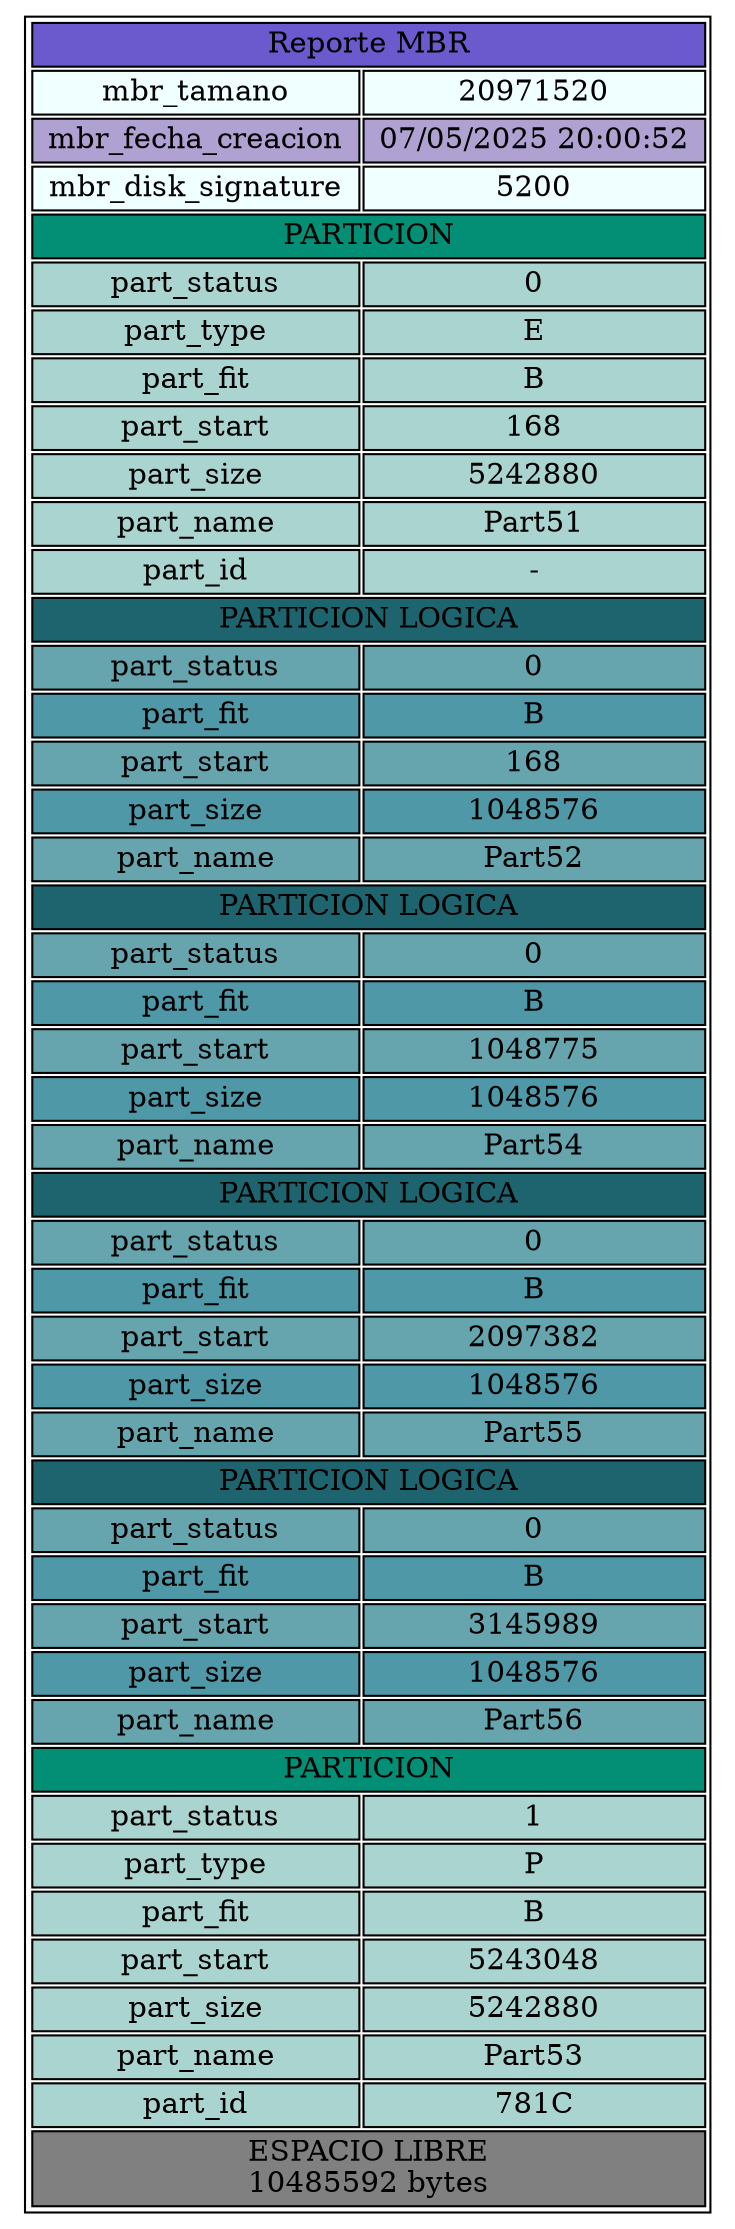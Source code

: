 digraph { 
node [ shape=none ] 
TablaReportNodo [ label = < <table border="1"> 
 <tr>
  <td bgcolor='SlateBlue' COLSPAN="2"> Reporte MBR </td> 
 </tr> 
 <tr>
  <td bgcolor='Azure'> mbr_tamano </td> 
  <td bgcolor='Azure'> 20971520 </td> 
 </tr> 
 <tr>
  <td bgcolor='#AFA1D1'> mbr_fecha_creacion </td> 
  <td bgcolor='#AFA1D1'> 07/05/2025 20:00:52 </td> 
 </tr> 
 <tr>
  <td bgcolor='Azure'> mbr_disk_signature </td> 
  <td bgcolor='Azure'> 5200 </td> 
 </tr>  
 <tr>
 <td bgcolor='#028f76' COLSPAN="2"> PARTICION </td> 
 </tr> 
 <tr>
 <td bgcolor='#aad4cf'> part_status </td> 
 <td bgcolor='#aad4cf'> 0 </td> 
 </tr> 
 <tr>
 <td bgcolor='#aad4cf'> part_type </td> 
 <td bgcolor='#aad4cf'> E </td> 
 </tr> 
 <tr>
 <td bgcolor='#aad4cf'> part_fit </td> 
 <td bgcolor='#aad4cf'> B </td> 
 </tr> 
 <tr>
 <td bgcolor='#aad4cf'> part_start </td> 
 <td bgcolor='#aad4cf'> 168 </td> 
 </tr> 
 <tr>
 <td bgcolor='#aad4cf'> part_size </td> 
 <td bgcolor='#aad4cf'> 5242880 </td> 
 </tr> 
 <tr>
 <td bgcolor='#aad4cf'> part_name </td> 
 <td bgcolor='#aad4cf'> Part51 </td> 
 </tr> 
 <tr>
 <td bgcolor='#aad4cf'> part_id </td> 
 <td bgcolor='#aad4cf'> - </td> 
 </tr> 
 <tr>
 <td bgcolor='#1e646e' COLSPAN="2"> PARTICION LOGICA </td> 
 </tr> 
 <tr>
 <td bgcolor='#66a5ad'> part_status </td> 
 <td bgcolor='#66a5ad'> 0 </td> 
 </tr> 
 <tr>
 <td bgcolor='#4f98a8'> part_fit </td> 
 <td bgcolor='#4f98a8'> B </td> 
 </tr> 
 <tr>
 <td bgcolor='#66a5ad'> part_start </td> 
 <td bgcolor='#66a5ad'> 168 </td> 
 </tr> 
 <tr>
 <td bgcolor='#4f98a8'> part_size </td> 
 <td bgcolor='#4f98a8'> 1048576 </td> 
 </tr> 
 <tr>
 <td bgcolor='#66a5ad'> part_name </td> 
 <td bgcolor='#66a5ad'> Part52 </td> 
 </tr> 
 <tr>
 <td bgcolor='#1e646e' COLSPAN="2"> PARTICION LOGICA </td> 
 </tr> 
 <tr>
 <td bgcolor='#66a5ad'> part_status </td> 
 <td bgcolor='#66a5ad'> 0 </td> 
 </tr> 
 <tr>
 <td bgcolor='#4f98a8'> part_fit </td> 
 <td bgcolor='#4f98a8'> B </td> 
 </tr> 
 <tr>
 <td bgcolor='#66a5ad'> part_start </td> 
 <td bgcolor='#66a5ad'> 1048775 </td> 
 </tr> 
 <tr>
 <td bgcolor='#4f98a8'> part_size </td> 
 <td bgcolor='#4f98a8'> 1048576 </td> 
 </tr> 
 <tr>
 <td bgcolor='#66a5ad'> part_name </td> 
 <td bgcolor='#66a5ad'> Part54 </td> 
 </tr> 
 <tr>
 <td bgcolor='#1e646e' COLSPAN="2"> PARTICION LOGICA </td> 
 </tr> 
 <tr>
 <td bgcolor='#66a5ad'> part_status </td> 
 <td bgcolor='#66a5ad'> 0 </td> 
 </tr> 
 <tr>
 <td bgcolor='#4f98a8'> part_fit </td> 
 <td bgcolor='#4f98a8'> B </td> 
 </tr> 
 <tr>
 <td bgcolor='#66a5ad'> part_start </td> 
 <td bgcolor='#66a5ad'> 2097382 </td> 
 </tr> 
 <tr>
 <td bgcolor='#4f98a8'> part_size </td> 
 <td bgcolor='#4f98a8'> 1048576 </td> 
 </tr> 
 <tr>
 <td bgcolor='#66a5ad'> part_name </td> 
 <td bgcolor='#66a5ad'> Part55 </td> 
 </tr> 
 <tr>
 <td bgcolor='#1e646e' COLSPAN="2"> PARTICION LOGICA </td> 
 </tr> 
 <tr>
 <td bgcolor='#66a5ad'> part_status </td> 
 <td bgcolor='#66a5ad'> 0 </td> 
 </tr> 
 <tr>
 <td bgcolor='#4f98a8'> part_fit </td> 
 <td bgcolor='#4f98a8'> B </td> 
 </tr> 
 <tr>
 <td bgcolor='#66a5ad'> part_start </td> 
 <td bgcolor='#66a5ad'> 3145989 </td> 
 </tr> 
 <tr>
 <td bgcolor='#4f98a8'> part_size </td> 
 <td bgcolor='#4f98a8'> 1048576 </td> 
 </tr> 
 <tr>
 <td bgcolor='#66a5ad'> part_name </td> 
 <td bgcolor='#66a5ad'> Part56 </td> 
 </tr> 
 <tr>
 <td bgcolor='#028f76' COLSPAN="2"> PARTICION </td> 
 </tr> 
 <tr>
 <td bgcolor='#aad4cf'> part_status </td> 
 <td bgcolor='#aad4cf'> 1 </td> 
 </tr> 
 <tr>
 <td bgcolor='#aad4cf'> part_type </td> 
 <td bgcolor='#aad4cf'> P </td> 
 </tr> 
 <tr>
 <td bgcolor='#aad4cf'> part_fit </td> 
 <td bgcolor='#aad4cf'> B </td> 
 </tr> 
 <tr>
 <td bgcolor='#aad4cf'> part_start </td> 
 <td bgcolor='#aad4cf'> 5243048 </td> 
 </tr> 
 <tr>
 <td bgcolor='#aad4cf'> part_size </td> 
 <td bgcolor='#aad4cf'> 5242880 </td> 
 </tr> 
 <tr>
 <td bgcolor='#aad4cf'> part_name </td> 
 <td bgcolor='#aad4cf'> Part53 </td> 
 </tr> 
 <tr>
 <td bgcolor='#aad4cf'> part_id </td> 
 <td bgcolor='#aad4cf'> 781C </td> 
 </tr> 
 <tr>
 <td bgcolor='#808080' COLSPAN="2"> ESPACIO LIBRE <br/> 10485592 bytes </td> 
 </tr> 
</table> > ]
}